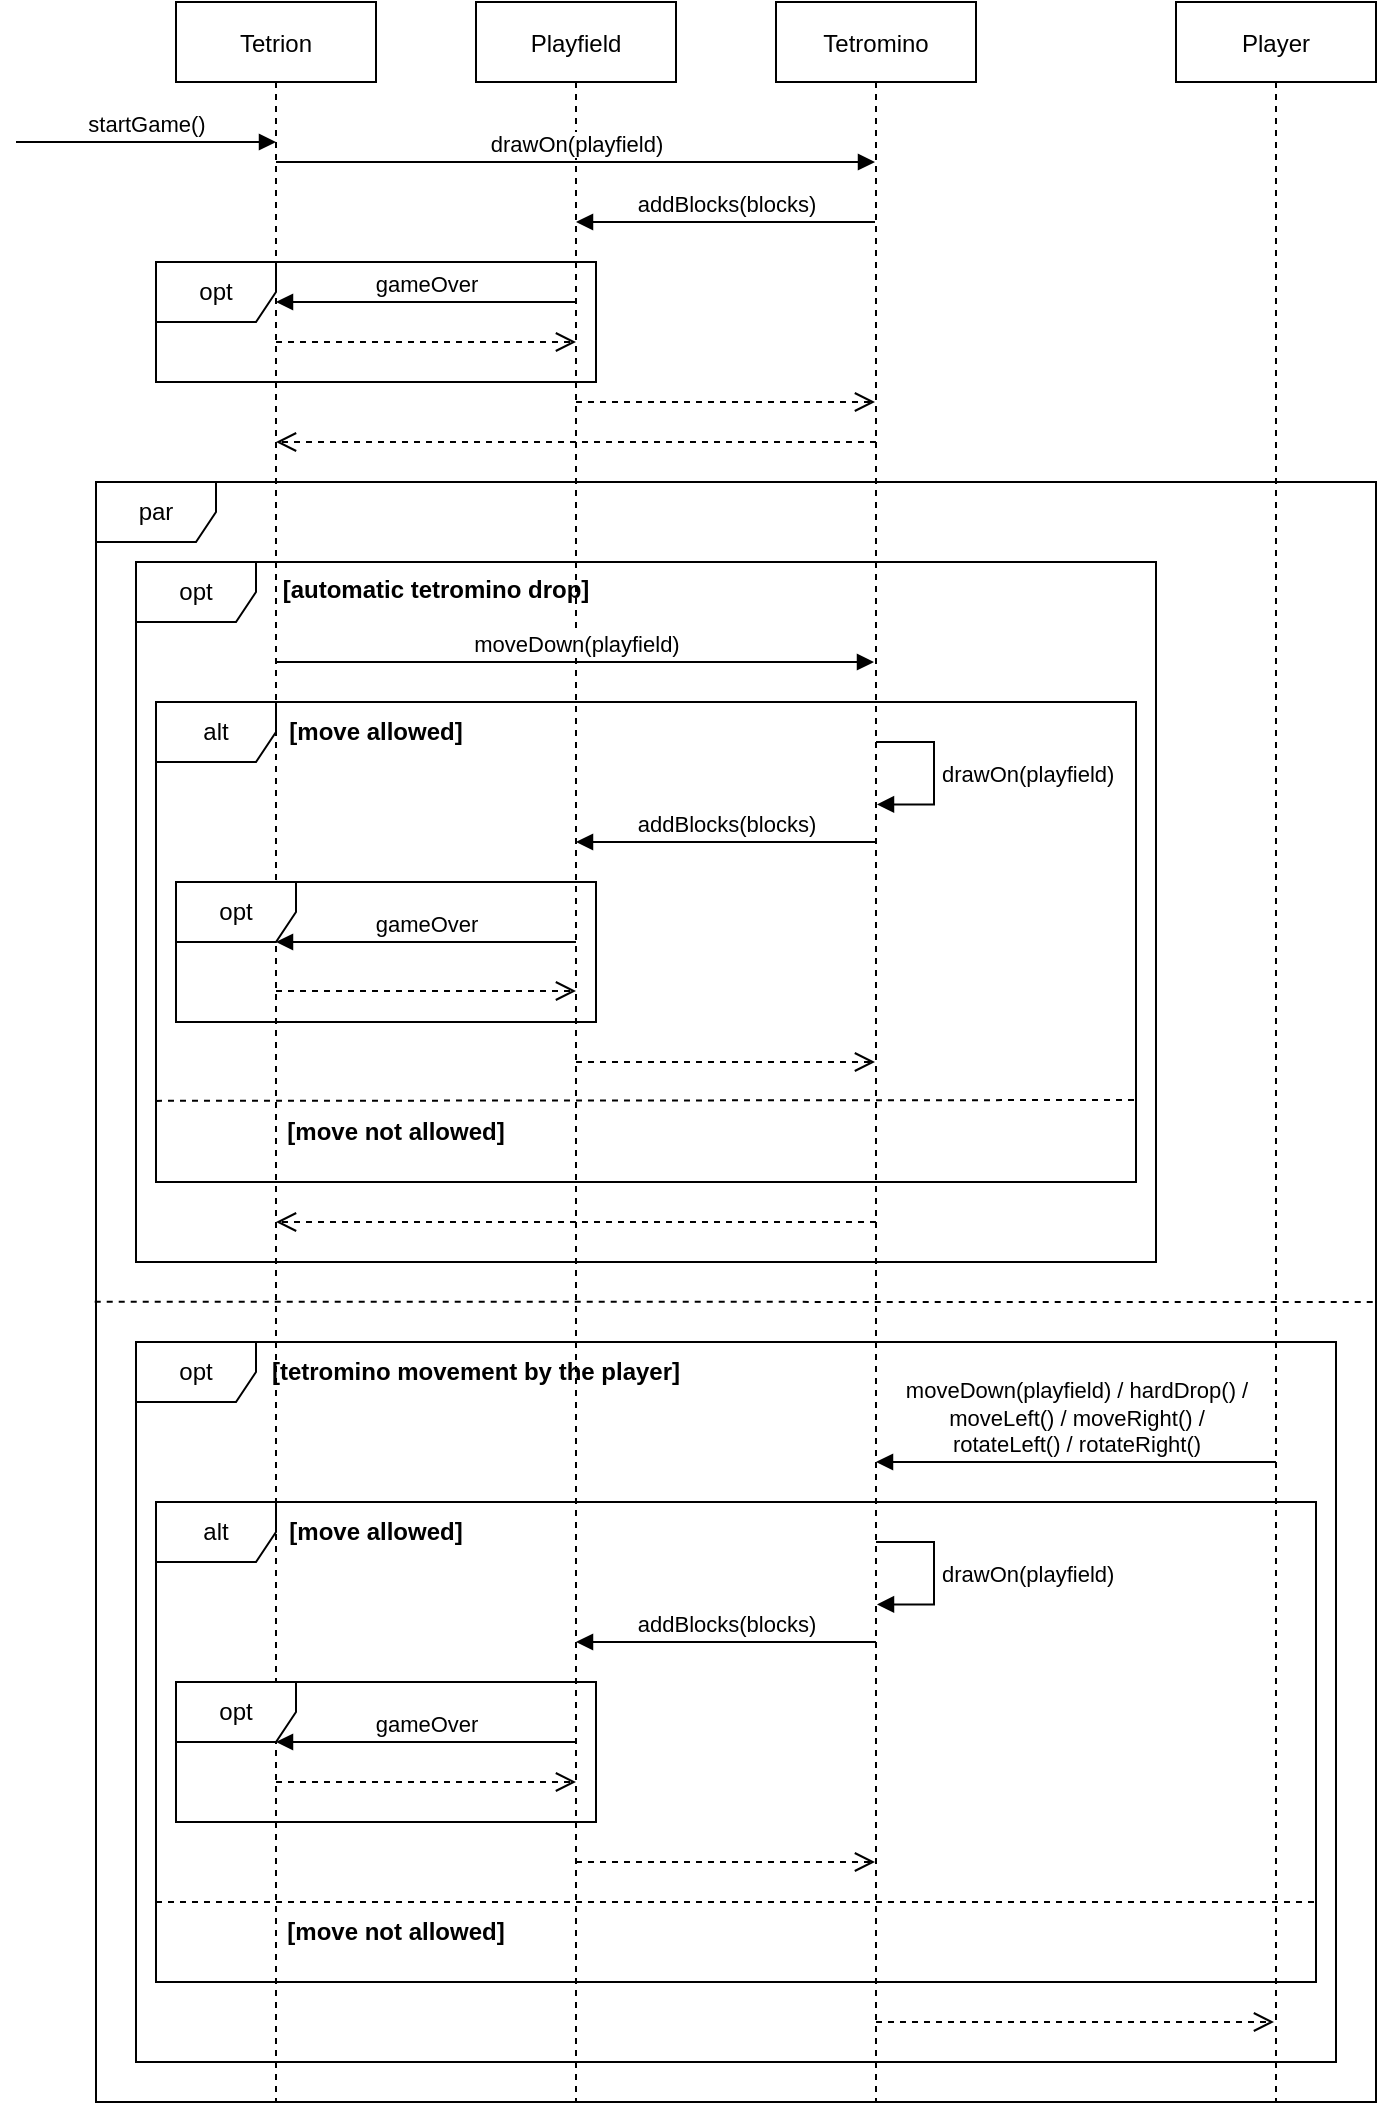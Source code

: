 <mxfile version="20.7.4" type="device"><diagram id="kgpKYQtTHZ0yAKxKKP6v" name="Page-1"><mxGraphModel dx="954" dy="658" grid="1" gridSize="10" guides="1" tooltips="1" connect="1" arrows="1" fold="1" page="1" pageScale="1" pageWidth="850" pageHeight="1100" math="0" shadow="0"><root><mxCell id="0"/><mxCell id="1" parent="0"/><mxCell id="mWYVTbyEblPrJxUZDNBo-22" value="par" style="shape=umlFrame;whiteSpace=wrap;html=1;" parent="1" vertex="1"><mxGeometry x="80" y="280" width="640" height="810" as="geometry"/></mxCell><mxCell id="mWYVTbyEblPrJxUZDNBo-26" value="opt" style="shape=umlFrame;whiteSpace=wrap;html=1;" parent="1" vertex="1"><mxGeometry x="100" y="710" width="600" height="360" as="geometry"/></mxCell><mxCell id="mWYVTbyEblPrJxUZDNBo-32" value="alt" style="shape=umlFrame;whiteSpace=wrap;html=1;" parent="1" vertex="1"><mxGeometry x="110" y="790" width="580" height="240" as="geometry"/></mxCell><mxCell id="DjPWZOeGEuVwuPfSkP5c-7" value="Player" style="shape=umlLifeline;perimeter=lifelinePerimeter;container=1;collapsible=0;recursiveResize=0;rounded=0;shadow=0;strokeWidth=1;" parent="1" vertex="1"><mxGeometry x="620" y="40" width="100" height="1050" as="geometry"/></mxCell><mxCell id="DjPWZOeGEuVwuPfSkP5c-6" value="Tetromino" style="shape=umlLifeline;perimeter=lifelinePerimeter;container=1;collapsible=0;recursiveResize=0;rounded=0;shadow=0;strokeWidth=1;" parent="1" vertex="1"><mxGeometry x="420" y="40" width="100" height="1050" as="geometry"/></mxCell><mxCell id="mWYVTbyEblPrJxUZDNBo-9" value="" style="html=1;verticalAlign=bottom;endArrow=open;dashed=1;endSize=8;rounded=0;exitX=0.5;exitY=0.345;exitDx=0;exitDy=0;exitPerimeter=0;" parent="DjPWZOeGEuVwuPfSkP5c-6" edge="1"><mxGeometry relative="1" as="geometry"><mxPoint x="-100" y="200.0" as="sourcePoint"/><mxPoint x="49.5" y="200.0" as="targetPoint"/></mxGeometry></mxCell><mxCell id="mWYVTbyEblPrJxUZDNBo-11" value="addBlocks(blocks)" style="html=1;verticalAlign=bottom;endArrow=block;rounded=0;" parent="DjPWZOeGEuVwuPfSkP5c-6" edge="1"><mxGeometry width="80" relative="1" as="geometry"><mxPoint x="50" y="420" as="sourcePoint"/><mxPoint x="-100" y="420" as="targetPoint"/><Array as="points"><mxPoint x="-20" y="420"/></Array></mxGeometry></mxCell><mxCell id="FqLDlNs8WGBXwuPmWN0N-2" value="&lt;span style=&quot;text-align: center;&quot;&gt;drawOn(playfield)&lt;/span&gt;" style="edgeStyle=orthogonalEdgeStyle;html=1;align=left;spacingLeft=2;endArrow=block;rounded=0;entryX=0.515;entryY=0.334;exitX=0.51;exitY=0.308;exitDx=0;exitDy=0;exitPerimeter=0;entryDx=0;entryDy=0;entryPerimeter=0;" parent="DjPWZOeGEuVwuPfSkP5c-6" edge="1"><mxGeometry relative="1" as="geometry"><mxPoint x="50" y="770.0" as="sourcePoint"/><Array as="points"><mxPoint x="79" y="770.4"/><mxPoint x="79" y="801.4"/></Array><mxPoint x="50.5" y="801.2" as="targetPoint"/></mxGeometry></mxCell><mxCell id="ic3s0S-Vs5GLOlk1AYV1-8" value="" style="html=1;verticalAlign=bottom;endArrow=open;dashed=1;endSize=8;rounded=0;" parent="DjPWZOeGEuVwuPfSkP5c-6" edge="1"><mxGeometry relative="1" as="geometry"><mxPoint x="-100" y="930" as="sourcePoint"/><mxPoint x="49.5" y="930" as="targetPoint"/></mxGeometry></mxCell><mxCell id="DjPWZOeGEuVwuPfSkP5c-3" value="Playfield" style="shape=umlLifeline;perimeter=lifelinePerimeter;container=1;collapsible=0;recursiveResize=0;rounded=0;shadow=0;strokeWidth=1;" parent="1" vertex="1"><mxGeometry x="270" y="40" width="100" height="1050" as="geometry"/></mxCell><mxCell id="mWYVTbyEblPrJxUZDNBo-33" value="" style="html=1;verticalAlign=bottom;endArrow=open;dashed=1;endSize=8;rounded=0;" parent="DjPWZOeGEuVwuPfSkP5c-3" edge="1"><mxGeometry relative="1" as="geometry"><mxPoint x="200" y="220" as="sourcePoint"/><mxPoint x="-100" y="220" as="targetPoint"/><Array as="points"><mxPoint x="-59.5" y="220"/></Array></mxGeometry></mxCell><mxCell id="mWYVTbyEblPrJxUZDNBo-15" value="" style="html=1;verticalAlign=bottom;endArrow=open;dashed=1;endSize=8;rounded=0;" parent="DjPWZOeGEuVwuPfSkP5c-3" edge="1"><mxGeometry relative="1" as="geometry"><mxPoint x="50" y="530" as="sourcePoint"/><mxPoint x="199.5" y="530" as="targetPoint"/></mxGeometry></mxCell><mxCell id="3nuBFxr9cyL0pnOWT2aG-1" value="Tetrion" style="shape=umlLifeline;perimeter=lifelinePerimeter;container=1;collapsible=0;recursiveResize=0;rounded=0;shadow=0;strokeWidth=1;" parent="1" vertex="1"><mxGeometry x="120" y="40" width="100" height="1050" as="geometry"/></mxCell><mxCell id="DjPWZOeGEuVwuPfSkP5c-18" value="opt" style="shape=umlFrame;whiteSpace=wrap;html=1;width=60;height=30;" parent="1" vertex="1"><mxGeometry x="100" y="320" width="510" height="350" as="geometry"/></mxCell><mxCell id="ic3s0S-Vs5GLOlk1AYV1-19" value="alt" style="shape=umlFrame;whiteSpace=wrap;html=1;" parent="1" vertex="1"><mxGeometry x="110" y="390" width="490" height="240" as="geometry"/></mxCell><mxCell id="DjPWZOeGEuVwuPfSkP5c-5" value="drawOn(playfield)" style="html=1;verticalAlign=bottom;endArrow=block;rounded=0;" parent="1" target="DjPWZOeGEuVwuPfSkP5c-6" edge="1"><mxGeometry width="80" relative="1" as="geometry"><mxPoint x="170" y="120" as="sourcePoint"/><mxPoint x="440" y="120" as="targetPoint"/></mxGeometry></mxCell><mxCell id="DjPWZOeGEuVwuPfSkP5c-10" value="addBlocks(blocks)" style="html=1;verticalAlign=bottom;endArrow=block;rounded=0;" parent="1" source="DjPWZOeGEuVwuPfSkP5c-6" edge="1"><mxGeometry width="80" relative="1" as="geometry"><mxPoint x="350" y="180" as="sourcePoint"/><mxPoint x="320" y="150" as="targetPoint"/><Array as="points"><mxPoint x="400" y="150"/></Array></mxGeometry></mxCell><mxCell id="DjPWZOeGEuVwuPfSkP5c-14" value="opt" style="shape=umlFrame;whiteSpace=wrap;html=1;width=60;height=30;" parent="1" vertex="1"><mxGeometry x="110" y="170" width="220" height="60" as="geometry"/></mxCell><mxCell id="DjPWZOeGEuVwuPfSkP5c-17" value="gameOver" style="html=1;verticalAlign=bottom;endArrow=block;rounded=0;" parent="1" edge="1"><mxGeometry width="80" relative="1" as="geometry"><mxPoint x="320" y="190" as="sourcePoint"/><mxPoint x="170" y="190" as="targetPoint"/></mxGeometry></mxCell><mxCell id="DjPWZOeGEuVwuPfSkP5c-22" value="moveDown(playfield)" style="html=1;verticalAlign=bottom;endArrow=block;rounded=0;" parent="1" edge="1"><mxGeometry width="80" relative="1" as="geometry"><mxPoint x="170" y="370" as="sourcePoint"/><mxPoint x="469" y="370" as="targetPoint"/></mxGeometry></mxCell><mxCell id="mWYVTbyEblPrJxUZDNBo-4" value="" style="html=1;verticalAlign=bottom;endArrow=open;dashed=1;endSize=8;rounded=0;" parent="1" edge="1"><mxGeometry relative="1" as="geometry"><mxPoint x="170" y="210" as="sourcePoint"/><mxPoint x="320" y="210" as="targetPoint"/></mxGeometry></mxCell><mxCell id="mWYVTbyEblPrJxUZDNBo-12" value="opt" style="shape=umlFrame;whiteSpace=wrap;html=1;" parent="1" vertex="1"><mxGeometry x="120" y="480" width="210" height="70" as="geometry"/></mxCell><mxCell id="mWYVTbyEblPrJxUZDNBo-13" value="gameOver" style="html=1;verticalAlign=bottom;endArrow=block;rounded=0;" parent="1" edge="1"><mxGeometry width="80" relative="1" as="geometry"><mxPoint x="320" y="510" as="sourcePoint"/><mxPoint x="170" y="510" as="targetPoint"/></mxGeometry></mxCell><mxCell id="mWYVTbyEblPrJxUZDNBo-14" value="" style="html=1;verticalAlign=bottom;endArrow=open;dashed=1;endSize=8;rounded=0;" parent="1" edge="1"><mxGeometry relative="1" as="geometry"><mxPoint x="170" y="534.5" as="sourcePoint"/><mxPoint x="320" y="534.5" as="targetPoint"/></mxGeometry></mxCell><mxCell id="mWYVTbyEblPrJxUZDNBo-24" value="[automatic tetromino drop]" style="text;align=center;fontStyle=1;verticalAlign=middle;spacingLeft=3;spacingRight=3;strokeColor=none;rotatable=0;points=[[0,0.5],[1,0.5]];portConstraint=eastwest;" parent="1" vertex="1"><mxGeometry x="210" y="320" width="80" height="26" as="geometry"/></mxCell><mxCell id="ic3s0S-Vs5GLOlk1AYV1-1" value="&lt;b&gt;[tetromino movement by the player]&lt;/b&gt;" style="text;html=1;strokeColor=none;fillColor=none;align=center;verticalAlign=middle;whiteSpace=wrap;rounded=0;" parent="1" vertex="1"><mxGeometry x="160" y="710" width="220" height="30" as="geometry"/></mxCell><mxCell id="ic3s0S-Vs5GLOlk1AYV1-5" value="opt" style="shape=umlFrame;whiteSpace=wrap;html=1;" parent="1" vertex="1"><mxGeometry x="120" y="880" width="210" height="70" as="geometry"/></mxCell><mxCell id="ic3s0S-Vs5GLOlk1AYV1-6" value="gameOver" style="html=1;verticalAlign=bottom;endArrow=block;rounded=0;" parent="1" edge="1"><mxGeometry width="80" relative="1" as="geometry"><mxPoint x="320" y="910" as="sourcePoint"/><mxPoint x="170" y="910" as="targetPoint"/></mxGeometry></mxCell><mxCell id="ic3s0S-Vs5GLOlk1AYV1-7" value="" style="html=1;verticalAlign=bottom;endArrow=open;dashed=1;endSize=8;rounded=0;" parent="1" edge="1"><mxGeometry relative="1" as="geometry"><mxPoint x="170" y="930" as="sourcePoint"/><mxPoint x="320" y="930" as="targetPoint"/></mxGeometry></mxCell><mxCell id="ic3s0S-Vs5GLOlk1AYV1-10" value="&lt;b&gt;[move allowed]&lt;/b&gt;" style="text;html=1;strokeColor=none;fillColor=none;align=center;verticalAlign=middle;whiteSpace=wrap;rounded=0;" parent="1" vertex="1"><mxGeometry x="170" y="790" width="100" height="30" as="geometry"/></mxCell><mxCell id="ic3s0S-Vs5GLOlk1AYV1-11" value="" style="endArrow=none;dashed=1;html=1;rounded=0;" parent="1" edge="1"><mxGeometry width="50" height="50" relative="1" as="geometry"><mxPoint x="110" y="990" as="sourcePoint"/><mxPoint x="690" y="990" as="targetPoint"/></mxGeometry></mxCell><mxCell id="ic3s0S-Vs5GLOlk1AYV1-12" value="&lt;b&gt;[move not allowed]&lt;/b&gt;" style="text;html=1;strokeColor=none;fillColor=none;align=center;verticalAlign=middle;whiteSpace=wrap;rounded=0;" parent="1" vertex="1"><mxGeometry x="170" y="990" width="120" height="30" as="geometry"/></mxCell><mxCell id="ic3s0S-Vs5GLOlk1AYV1-13" value="" style="html=1;verticalAlign=bottom;endArrow=open;dashed=1;endSize=8;rounded=0;entryX=0.49;entryY=0.95;entryDx=0;entryDy=0;entryPerimeter=0;" parent="1" edge="1"><mxGeometry relative="1" as="geometry"><mxPoint x="470" y="1050" as="sourcePoint"/><mxPoint x="669" y="1050" as="targetPoint"/></mxGeometry></mxCell><mxCell id="ic3s0S-Vs5GLOlk1AYV1-20" value="&lt;b&gt;[move allowed]&lt;/b&gt;" style="text;html=1;strokeColor=none;fillColor=none;align=center;verticalAlign=middle;whiteSpace=wrap;rounded=0;" parent="1" vertex="1"><mxGeometry x="170" y="390" width="100" height="30" as="geometry"/></mxCell><mxCell id="ic3s0S-Vs5GLOlk1AYV1-21" value="" style="endArrow=none;dashed=1;html=1;rounded=0;exitX=0;exitY=0.831;exitDx=0;exitDy=0;exitPerimeter=0;" parent="1" source="ic3s0S-Vs5GLOlk1AYV1-19" edge="1"><mxGeometry width="50" height="50" relative="1" as="geometry"><mxPoint x="110" y="680" as="sourcePoint"/><mxPoint x="600" y="589" as="targetPoint"/></mxGeometry></mxCell><mxCell id="ic3s0S-Vs5GLOlk1AYV1-22" value="&lt;b&gt;[move not allowed]&lt;/b&gt;" style="text;html=1;strokeColor=none;fillColor=none;align=center;verticalAlign=middle;whiteSpace=wrap;rounded=0;" parent="1" vertex="1"><mxGeometry x="170" y="590" width="120" height="30" as="geometry"/></mxCell><mxCell id="mWYVTbyEblPrJxUZDNBo-16" value="" style="html=1;verticalAlign=bottom;endArrow=open;dashed=1;endSize=8;rounded=0;" parent="1" edge="1"><mxGeometry relative="1" as="geometry"><mxPoint x="470" y="650" as="sourcePoint"/><mxPoint x="170" y="650" as="targetPoint"/><Array as="points"><mxPoint x="210.5" y="650"/></Array></mxGeometry></mxCell><mxCell id="F_5yScVnIV1Oy3l-fkeb-1" value="startGame()" style="html=1;verticalAlign=bottom;endArrow=block;rounded=0;" parent="1" edge="1"><mxGeometry width="80" relative="1" as="geometry"><mxPoint x="40" y="110" as="sourcePoint"/><mxPoint x="170" y="110" as="targetPoint"/></mxGeometry></mxCell><mxCell id="mWYVTbyEblPrJxUZDNBo-27" value="" style="endArrow=none;dashed=1;html=1;rounded=0;exitX=-0.001;exitY=0.506;exitDx=0;exitDy=0;exitPerimeter=0;" parent="1" source="mWYVTbyEblPrJxUZDNBo-22" edge="1"><mxGeometry width="50" height="50" relative="1" as="geometry"><mxPoint x="120" y="770" as="sourcePoint"/><mxPoint x="720" y="690" as="targetPoint"/></mxGeometry></mxCell><mxCell id="mWYVTbyEblPrJxUZDNBo-20" value="moveDown(playfield) / hardDrop() /&lt;br&gt;moveLeft() / moveRight() /&lt;br&gt;rotateLeft() / rotateRight()" style="html=1;verticalAlign=bottom;endArrow=block;rounded=0;" parent="1" edge="1"><mxGeometry width="80" relative="1" as="geometry"><mxPoint x="670" y="770" as="sourcePoint"/><mxPoint x="470" y="770" as="targetPoint"/></mxGeometry></mxCell><mxCell id="ic3s0S-Vs5GLOlk1AYV1-4" value="addBlocks(blocks)" style="html=1;verticalAlign=bottom;endArrow=block;rounded=0;" parent="1" edge="1"><mxGeometry width="80" relative="1" as="geometry"><mxPoint x="470" y="860" as="sourcePoint"/><mxPoint x="320" y="860" as="targetPoint"/><Array as="points"><mxPoint x="400" y="860"/></Array></mxGeometry></mxCell><mxCell id="IJziWUvUb5Lnknzdj2oD-2" value="&lt;span style=&quot;text-align: center;&quot;&gt;drawOn(playfield)&lt;/span&gt;" style="edgeStyle=orthogonalEdgeStyle;html=1;align=left;spacingLeft=2;endArrow=block;rounded=0;entryX=0.515;entryY=0.334;exitX=0.51;exitY=0.308;exitDx=0;exitDy=0;exitPerimeter=0;entryDx=0;entryDy=0;entryPerimeter=0;" edge="1" parent="1"><mxGeometry relative="1" as="geometry"><mxPoint x="470" y="410" as="sourcePoint"/><Array as="points"><mxPoint x="499" y="410.4"/><mxPoint x="499" y="441.4"/></Array><mxPoint x="470.5" y="441.2" as="targetPoint"/></mxGeometry></mxCell></root></mxGraphModel></diagram></mxfile>